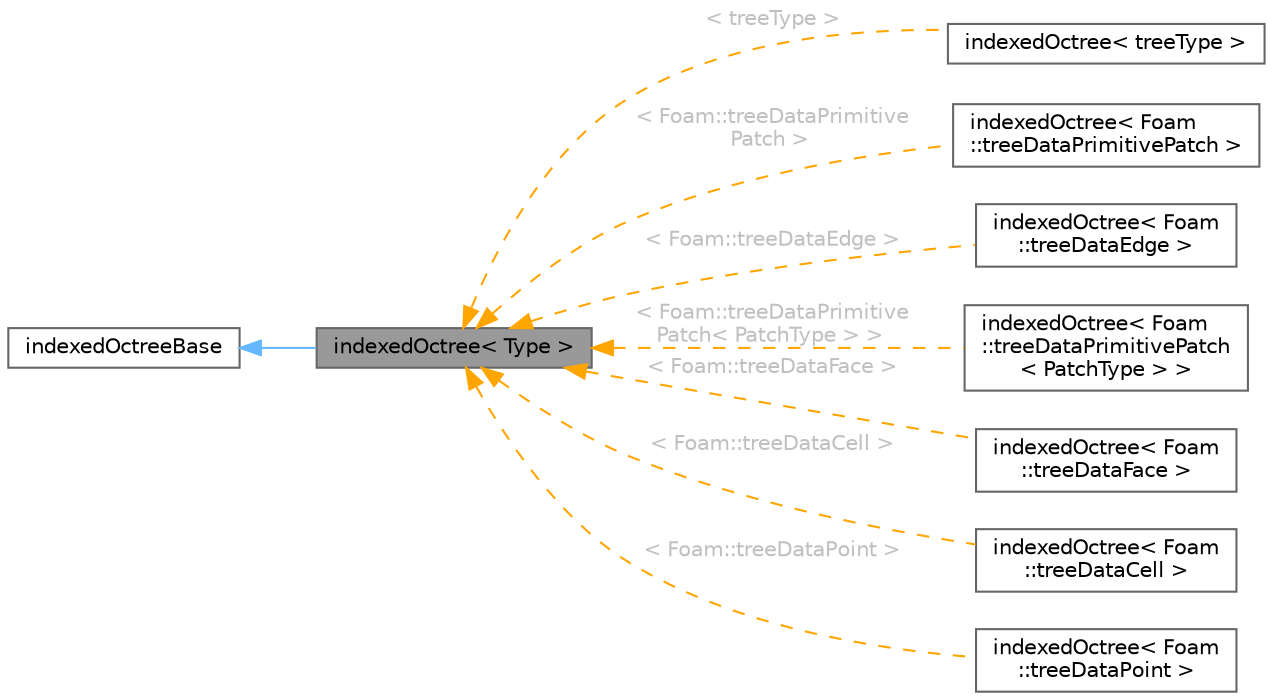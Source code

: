 digraph "indexedOctree&lt; Type &gt;"
{
 // LATEX_PDF_SIZE
  bgcolor="transparent";
  edge [fontname=Helvetica,fontsize=10,labelfontname=Helvetica,labelfontsize=10];
  node [fontname=Helvetica,fontsize=10,shape=box,height=0.2,width=0.4];
  rankdir="LR";
  Node1 [id="Node000001",label="indexedOctree\< Type \>",height=0.2,width=0.4,color="gray40", fillcolor="grey60", style="filled", fontcolor="black",tooltip="Non-pointer based hierarchical recursive searching."];
  Node2 -> Node1 [id="edge1_Node000001_Node000002",dir="back",color="steelblue1",style="solid",tooltip=" "];
  Node2 [id="Node000002",label="indexedOctreeBase",height=0.2,width=0.4,color="gray40", fillcolor="white", style="filled",URL="$classFoam_1_1indexedOctreeBase.html",tooltip=" "];
  Node1 -> Node3 [id="edge2_Node000001_Node000003",dir="back",color="orange",style="dashed",tooltip=" ",label=" \< treeType \>",fontcolor="grey" ];
  Node3 [id="Node000003",label="indexedOctree\< treeType \>",height=0.2,width=0.4,color="gray40", fillcolor="white", style="filled",URL="$classFoam_1_1indexedOctree.html",tooltip=" "];
  Node1 -> Node4 [id="edge3_Node000001_Node000004",dir="back",color="orange",style="dashed",tooltip=" ",label=" \< Foam::treeDataPrimitive\lPatch \>",fontcolor="grey" ];
  Node4 [id="Node000004",label="indexedOctree\< Foam\l::treeDataPrimitivePatch \>",height=0.2,width=0.4,color="gray40", fillcolor="white", style="filled",URL="$classFoam_1_1indexedOctree.html",tooltip=" "];
  Node1 -> Node5 [id="edge4_Node000001_Node000005",dir="back",color="orange",style="dashed",tooltip=" ",label=" \< Foam::treeDataEdge \>",fontcolor="grey" ];
  Node5 [id="Node000005",label="indexedOctree\< Foam\l::treeDataEdge \>",height=0.2,width=0.4,color="gray40", fillcolor="white", style="filled",URL="$classFoam_1_1indexedOctree.html",tooltip=" "];
  Node1 -> Node6 [id="edge5_Node000001_Node000006",dir="back",color="orange",style="dashed",tooltip=" ",label=" \< Foam::treeDataPrimitive\lPatch\< PatchType \> \>",fontcolor="grey" ];
  Node6 [id="Node000006",label="indexedOctree\< Foam\l::treeDataPrimitivePatch\l\< PatchType \> \>",height=0.2,width=0.4,color="gray40", fillcolor="white", style="filled",URL="$classFoam_1_1indexedOctree.html",tooltip=" "];
  Node1 -> Node7 [id="edge6_Node000001_Node000007",dir="back",color="orange",style="dashed",tooltip=" ",label=" \< Foam::treeDataFace \>",fontcolor="grey" ];
  Node7 [id="Node000007",label="indexedOctree\< Foam\l::treeDataFace \>",height=0.2,width=0.4,color="gray40", fillcolor="white", style="filled",URL="$classFoam_1_1indexedOctree.html",tooltip=" "];
  Node1 -> Node8 [id="edge7_Node000001_Node000008",dir="back",color="orange",style="dashed",tooltip=" ",label=" \< Foam::treeDataCell \>",fontcolor="grey" ];
  Node8 [id="Node000008",label="indexedOctree\< Foam\l::treeDataCell \>",height=0.2,width=0.4,color="gray40", fillcolor="white", style="filled",URL="$classFoam_1_1indexedOctree.html",tooltip=" "];
  Node1 -> Node9 [id="edge8_Node000001_Node000009",dir="back",color="orange",style="dashed",tooltip=" ",label=" \< Foam::treeDataPoint \>",fontcolor="grey" ];
  Node9 [id="Node000009",label="indexedOctree\< Foam\l::treeDataPoint \>",height=0.2,width=0.4,color="gray40", fillcolor="white", style="filled",URL="$classFoam_1_1indexedOctree.html",tooltip=" "];
}
